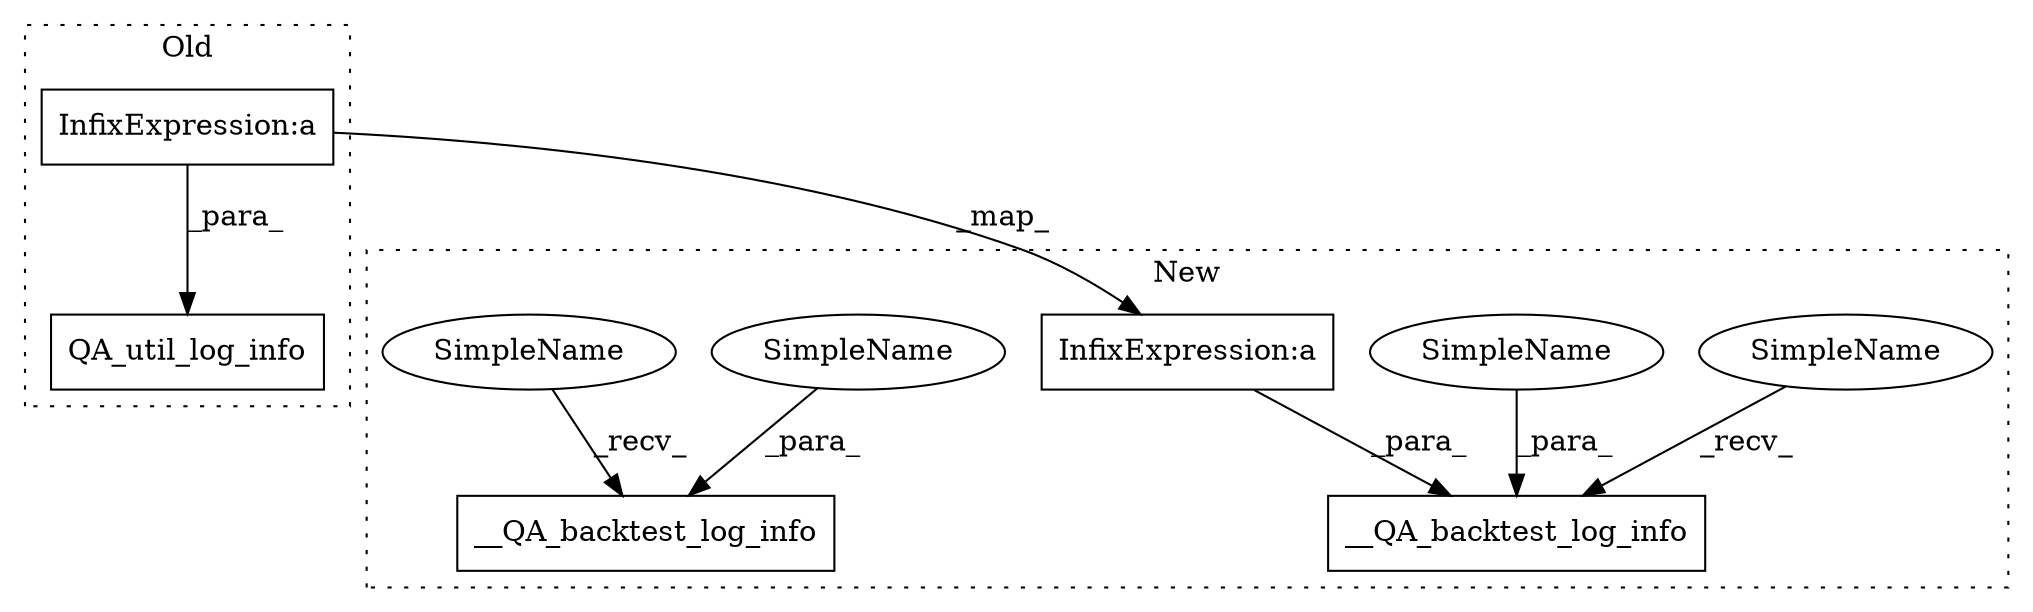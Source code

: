 digraph G {
subgraph cluster0 {
1 [label="QA_util_log_info" a="32" s="22773,22866" l="17,1" shape="box"];
4 [label="InfixExpression:a" a="27" s="22847" l="3" shape="box"];
label = "Old";
style="dotted";
}
subgraph cluster1 {
2 [label="__QA_backtest_log_info" a="32" s="23200,23304" l="23,1" shape="box"];
3 [label="InfixExpression:a" a="27" s="23285" l="3" shape="box"];
5 [label="__QA_backtest_log_info" a="32" s="19527,19632" l="23,2" shape="box"];
6 [label="SimpleName" a="42" s="23195" l="4" shape="ellipse"];
7 [label="SimpleName" a="42" s="19550" l="4" shape="ellipse"];
8 [label="SimpleName" a="42" s="19522" l="4" shape="ellipse"];
9 [label="SimpleName" a="42" s="23223" l="4" shape="ellipse"];
label = "New";
style="dotted";
}
3 -> 2 [label="_para_"];
4 -> 1 [label="_para_"];
4 -> 3 [label="_map_"];
6 -> 2 [label="_recv_"];
7 -> 5 [label="_para_"];
8 -> 5 [label="_recv_"];
9 -> 2 [label="_para_"];
}